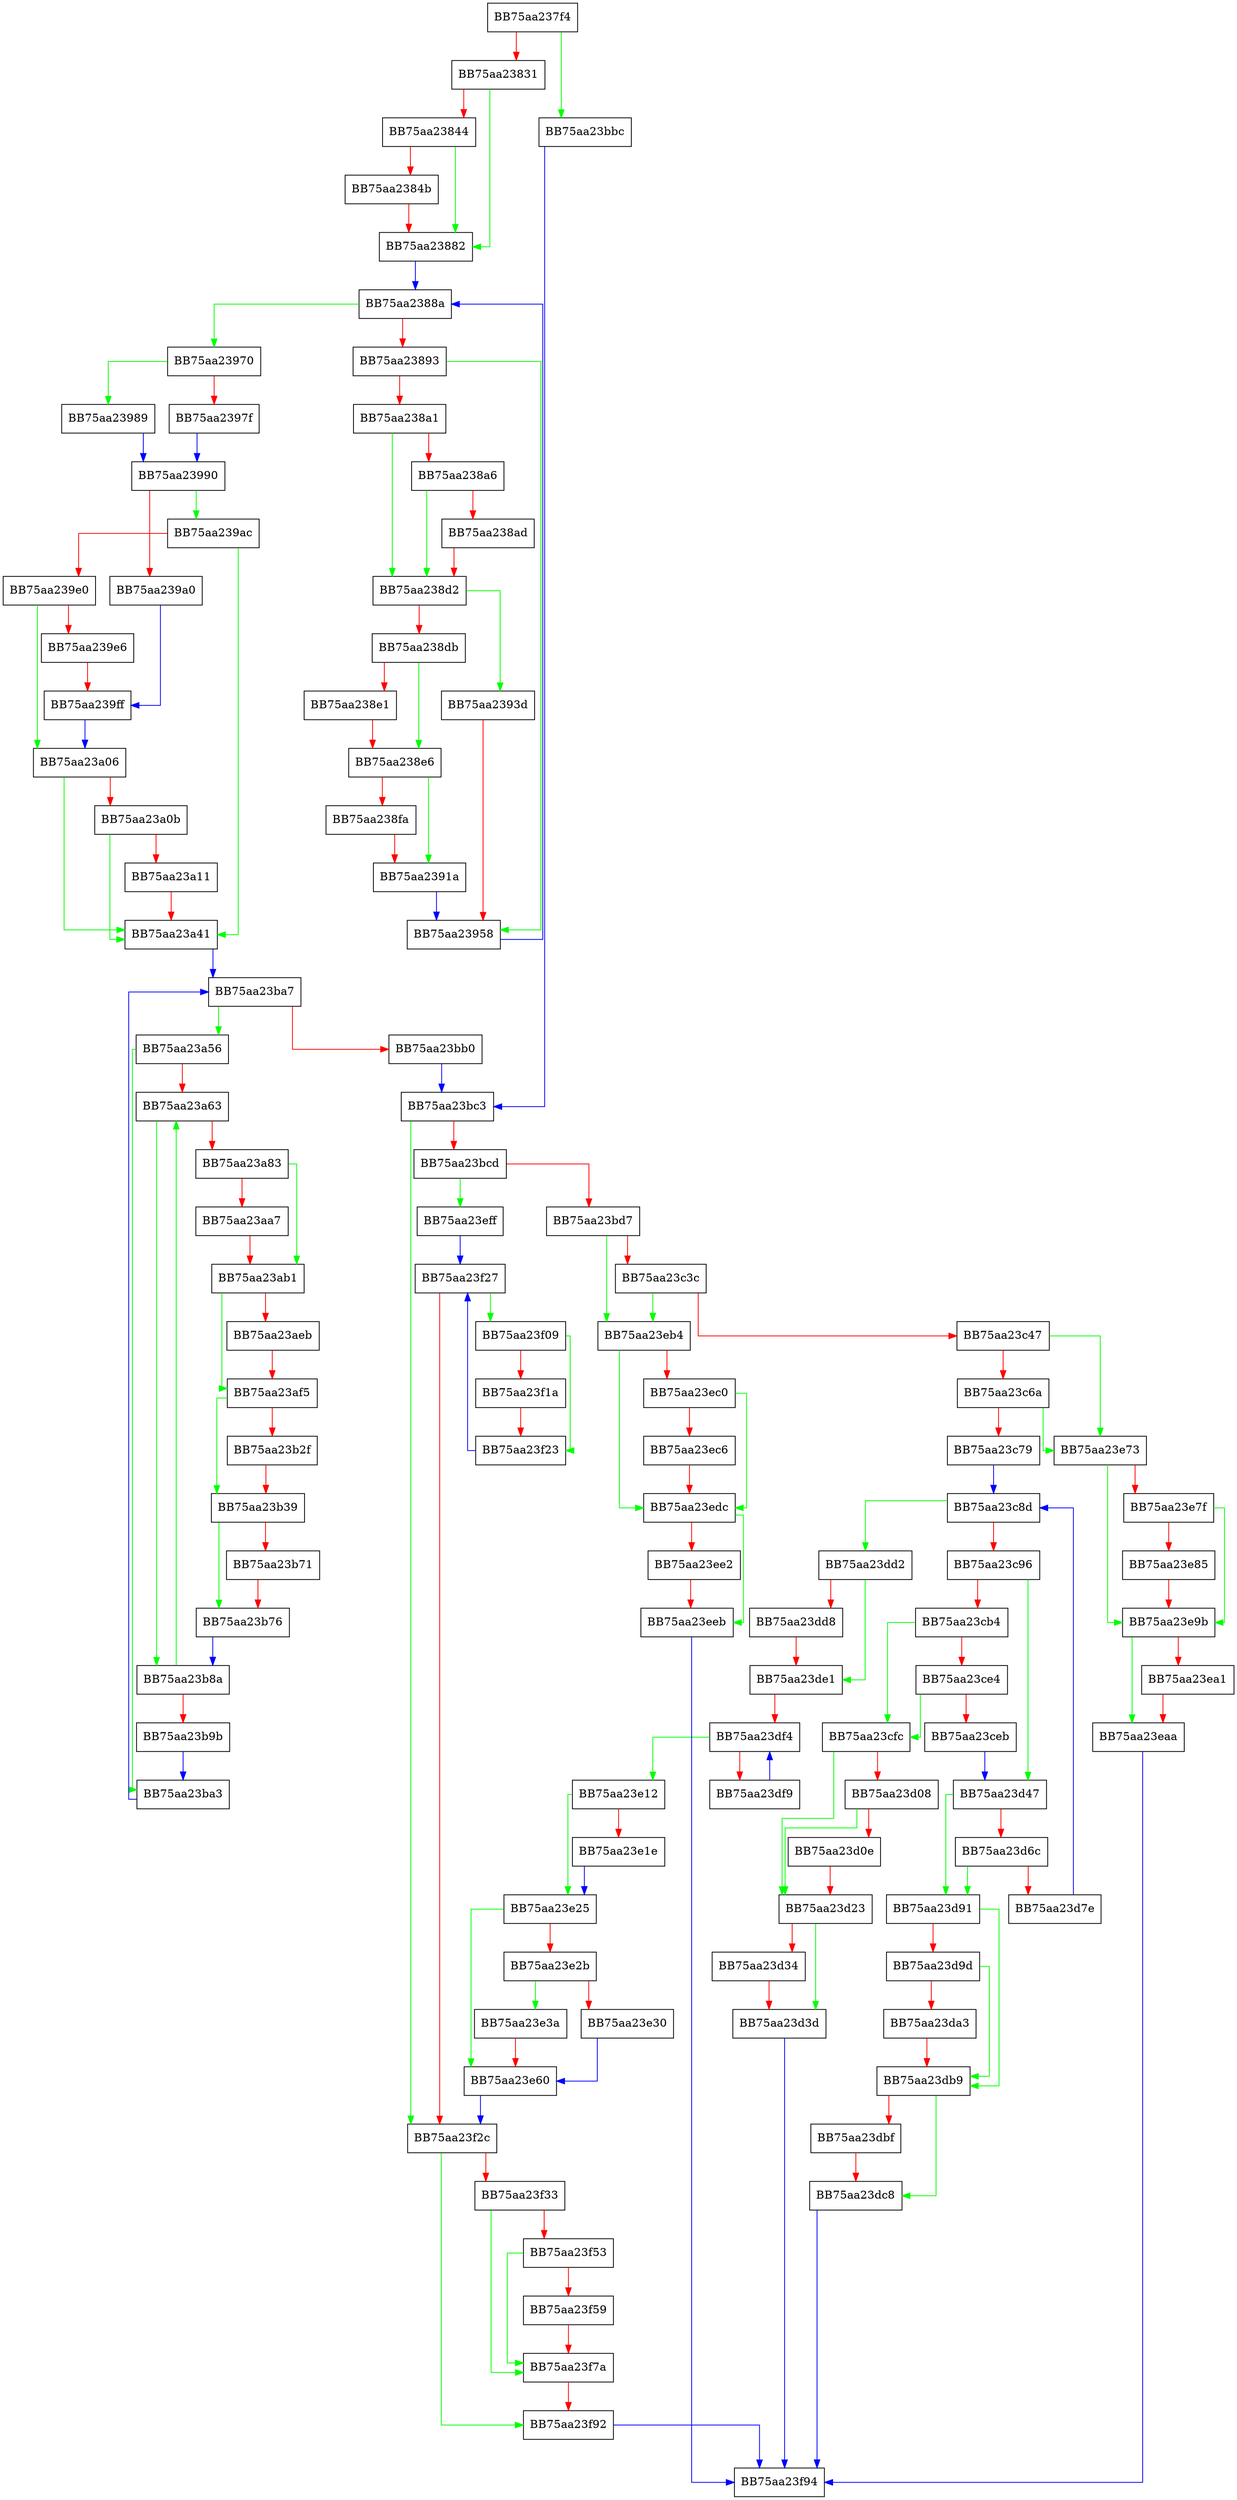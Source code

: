 digraph PostProcessRecordsWorker {
  node [shape="box"];
  graph [splines=ortho];
  BB75aa237f4 -> BB75aa23bbc [color="green"];
  BB75aa237f4 -> BB75aa23831 [color="red"];
  BB75aa23831 -> BB75aa23882 [color="green"];
  BB75aa23831 -> BB75aa23844 [color="red"];
  BB75aa23844 -> BB75aa23882 [color="green"];
  BB75aa23844 -> BB75aa2384b [color="red"];
  BB75aa2384b -> BB75aa23882 [color="red"];
  BB75aa23882 -> BB75aa2388a [color="blue"];
  BB75aa2388a -> BB75aa23970 [color="green"];
  BB75aa2388a -> BB75aa23893 [color="red"];
  BB75aa23893 -> BB75aa23958 [color="green"];
  BB75aa23893 -> BB75aa238a1 [color="red"];
  BB75aa238a1 -> BB75aa238d2 [color="green"];
  BB75aa238a1 -> BB75aa238a6 [color="red"];
  BB75aa238a6 -> BB75aa238d2 [color="green"];
  BB75aa238a6 -> BB75aa238ad [color="red"];
  BB75aa238ad -> BB75aa238d2 [color="red"];
  BB75aa238d2 -> BB75aa2393d [color="green"];
  BB75aa238d2 -> BB75aa238db [color="red"];
  BB75aa238db -> BB75aa238e6 [color="green"];
  BB75aa238db -> BB75aa238e1 [color="red"];
  BB75aa238e1 -> BB75aa238e6 [color="red"];
  BB75aa238e6 -> BB75aa2391a [color="green"];
  BB75aa238e6 -> BB75aa238fa [color="red"];
  BB75aa238fa -> BB75aa2391a [color="red"];
  BB75aa2391a -> BB75aa23958 [color="blue"];
  BB75aa2393d -> BB75aa23958 [color="red"];
  BB75aa23958 -> BB75aa2388a [color="blue"];
  BB75aa23970 -> BB75aa23989 [color="green"];
  BB75aa23970 -> BB75aa2397f [color="red"];
  BB75aa2397f -> BB75aa23990 [color="blue"];
  BB75aa23989 -> BB75aa23990 [color="blue"];
  BB75aa23990 -> BB75aa239ac [color="green"];
  BB75aa23990 -> BB75aa239a0 [color="red"];
  BB75aa239a0 -> BB75aa239ff [color="blue"];
  BB75aa239ac -> BB75aa23a41 [color="green"];
  BB75aa239ac -> BB75aa239e0 [color="red"];
  BB75aa239e0 -> BB75aa23a06 [color="green"];
  BB75aa239e0 -> BB75aa239e6 [color="red"];
  BB75aa239e6 -> BB75aa239ff [color="red"];
  BB75aa239ff -> BB75aa23a06 [color="blue"];
  BB75aa23a06 -> BB75aa23a41 [color="green"];
  BB75aa23a06 -> BB75aa23a0b [color="red"];
  BB75aa23a0b -> BB75aa23a41 [color="green"];
  BB75aa23a0b -> BB75aa23a11 [color="red"];
  BB75aa23a11 -> BB75aa23a41 [color="red"];
  BB75aa23a41 -> BB75aa23ba7 [color="blue"];
  BB75aa23a56 -> BB75aa23ba3 [color="green"];
  BB75aa23a56 -> BB75aa23a63 [color="red"];
  BB75aa23a63 -> BB75aa23b8a [color="green"];
  BB75aa23a63 -> BB75aa23a83 [color="red"];
  BB75aa23a83 -> BB75aa23ab1 [color="green"];
  BB75aa23a83 -> BB75aa23aa7 [color="red"];
  BB75aa23aa7 -> BB75aa23ab1 [color="red"];
  BB75aa23ab1 -> BB75aa23af5 [color="green"];
  BB75aa23ab1 -> BB75aa23aeb [color="red"];
  BB75aa23aeb -> BB75aa23af5 [color="red"];
  BB75aa23af5 -> BB75aa23b39 [color="green"];
  BB75aa23af5 -> BB75aa23b2f [color="red"];
  BB75aa23b2f -> BB75aa23b39 [color="red"];
  BB75aa23b39 -> BB75aa23b76 [color="green"];
  BB75aa23b39 -> BB75aa23b71 [color="red"];
  BB75aa23b71 -> BB75aa23b76 [color="red"];
  BB75aa23b76 -> BB75aa23b8a [color="blue"];
  BB75aa23b8a -> BB75aa23a63 [color="green"];
  BB75aa23b8a -> BB75aa23b9b [color="red"];
  BB75aa23b9b -> BB75aa23ba3 [color="blue"];
  BB75aa23ba3 -> BB75aa23ba7 [color="blue"];
  BB75aa23ba7 -> BB75aa23a56 [color="green"];
  BB75aa23ba7 -> BB75aa23bb0 [color="red"];
  BB75aa23bb0 -> BB75aa23bc3 [color="blue"];
  BB75aa23bbc -> BB75aa23bc3 [color="blue"];
  BB75aa23bc3 -> BB75aa23f2c [color="green"];
  BB75aa23bc3 -> BB75aa23bcd [color="red"];
  BB75aa23bcd -> BB75aa23eff [color="green"];
  BB75aa23bcd -> BB75aa23bd7 [color="red"];
  BB75aa23bd7 -> BB75aa23eb4 [color="green"];
  BB75aa23bd7 -> BB75aa23c3c [color="red"];
  BB75aa23c3c -> BB75aa23eb4 [color="green"];
  BB75aa23c3c -> BB75aa23c47 [color="red"];
  BB75aa23c47 -> BB75aa23e73 [color="green"];
  BB75aa23c47 -> BB75aa23c6a [color="red"];
  BB75aa23c6a -> BB75aa23e73 [color="green"];
  BB75aa23c6a -> BB75aa23c79 [color="red"];
  BB75aa23c79 -> BB75aa23c8d [color="blue"];
  BB75aa23c8d -> BB75aa23dd2 [color="green"];
  BB75aa23c8d -> BB75aa23c96 [color="red"];
  BB75aa23c96 -> BB75aa23d47 [color="green"];
  BB75aa23c96 -> BB75aa23cb4 [color="red"];
  BB75aa23cb4 -> BB75aa23cfc [color="green"];
  BB75aa23cb4 -> BB75aa23ce4 [color="red"];
  BB75aa23ce4 -> BB75aa23cfc [color="green"];
  BB75aa23ce4 -> BB75aa23ceb [color="red"];
  BB75aa23ceb -> BB75aa23d47 [color="blue"];
  BB75aa23cfc -> BB75aa23d23 [color="green"];
  BB75aa23cfc -> BB75aa23d08 [color="red"];
  BB75aa23d08 -> BB75aa23d23 [color="green"];
  BB75aa23d08 -> BB75aa23d0e [color="red"];
  BB75aa23d0e -> BB75aa23d23 [color="red"];
  BB75aa23d23 -> BB75aa23d3d [color="green"];
  BB75aa23d23 -> BB75aa23d34 [color="red"];
  BB75aa23d34 -> BB75aa23d3d [color="red"];
  BB75aa23d3d -> BB75aa23f94 [color="blue"];
  BB75aa23d47 -> BB75aa23d91 [color="green"];
  BB75aa23d47 -> BB75aa23d6c [color="red"];
  BB75aa23d6c -> BB75aa23d91 [color="green"];
  BB75aa23d6c -> BB75aa23d7e [color="red"];
  BB75aa23d7e -> BB75aa23c8d [color="blue"];
  BB75aa23d91 -> BB75aa23db9 [color="green"];
  BB75aa23d91 -> BB75aa23d9d [color="red"];
  BB75aa23d9d -> BB75aa23db9 [color="green"];
  BB75aa23d9d -> BB75aa23da3 [color="red"];
  BB75aa23da3 -> BB75aa23db9 [color="red"];
  BB75aa23db9 -> BB75aa23dc8 [color="green"];
  BB75aa23db9 -> BB75aa23dbf [color="red"];
  BB75aa23dbf -> BB75aa23dc8 [color="red"];
  BB75aa23dc8 -> BB75aa23f94 [color="blue"];
  BB75aa23dd2 -> BB75aa23de1 [color="green"];
  BB75aa23dd2 -> BB75aa23dd8 [color="red"];
  BB75aa23dd8 -> BB75aa23de1 [color="red"];
  BB75aa23de1 -> BB75aa23df4 [color="red"];
  BB75aa23df4 -> BB75aa23e12 [color="green"];
  BB75aa23df4 -> BB75aa23df9 [color="red"];
  BB75aa23df9 -> BB75aa23df4 [color="blue"];
  BB75aa23e12 -> BB75aa23e25 [color="green"];
  BB75aa23e12 -> BB75aa23e1e [color="red"];
  BB75aa23e1e -> BB75aa23e25 [color="blue"];
  BB75aa23e25 -> BB75aa23e60 [color="green"];
  BB75aa23e25 -> BB75aa23e2b [color="red"];
  BB75aa23e2b -> BB75aa23e3a [color="green"];
  BB75aa23e2b -> BB75aa23e30 [color="red"];
  BB75aa23e30 -> BB75aa23e60 [color="blue"];
  BB75aa23e3a -> BB75aa23e60 [color="red"];
  BB75aa23e60 -> BB75aa23f2c [color="blue"];
  BB75aa23e73 -> BB75aa23e9b [color="green"];
  BB75aa23e73 -> BB75aa23e7f [color="red"];
  BB75aa23e7f -> BB75aa23e9b [color="green"];
  BB75aa23e7f -> BB75aa23e85 [color="red"];
  BB75aa23e85 -> BB75aa23e9b [color="red"];
  BB75aa23e9b -> BB75aa23eaa [color="green"];
  BB75aa23e9b -> BB75aa23ea1 [color="red"];
  BB75aa23ea1 -> BB75aa23eaa [color="red"];
  BB75aa23eaa -> BB75aa23f94 [color="blue"];
  BB75aa23eb4 -> BB75aa23edc [color="green"];
  BB75aa23eb4 -> BB75aa23ec0 [color="red"];
  BB75aa23ec0 -> BB75aa23edc [color="green"];
  BB75aa23ec0 -> BB75aa23ec6 [color="red"];
  BB75aa23ec6 -> BB75aa23edc [color="red"];
  BB75aa23edc -> BB75aa23eeb [color="green"];
  BB75aa23edc -> BB75aa23ee2 [color="red"];
  BB75aa23ee2 -> BB75aa23eeb [color="red"];
  BB75aa23eeb -> BB75aa23f94 [color="blue"];
  BB75aa23eff -> BB75aa23f27 [color="blue"];
  BB75aa23f09 -> BB75aa23f23 [color="green"];
  BB75aa23f09 -> BB75aa23f1a [color="red"];
  BB75aa23f1a -> BB75aa23f23 [color="red"];
  BB75aa23f23 -> BB75aa23f27 [color="blue"];
  BB75aa23f27 -> BB75aa23f09 [color="green"];
  BB75aa23f27 -> BB75aa23f2c [color="red"];
  BB75aa23f2c -> BB75aa23f92 [color="green"];
  BB75aa23f2c -> BB75aa23f33 [color="red"];
  BB75aa23f33 -> BB75aa23f7a [color="green"];
  BB75aa23f33 -> BB75aa23f53 [color="red"];
  BB75aa23f53 -> BB75aa23f7a [color="green"];
  BB75aa23f53 -> BB75aa23f59 [color="red"];
  BB75aa23f59 -> BB75aa23f7a [color="red"];
  BB75aa23f7a -> BB75aa23f92 [color="red"];
  BB75aa23f92 -> BB75aa23f94 [color="blue"];
}